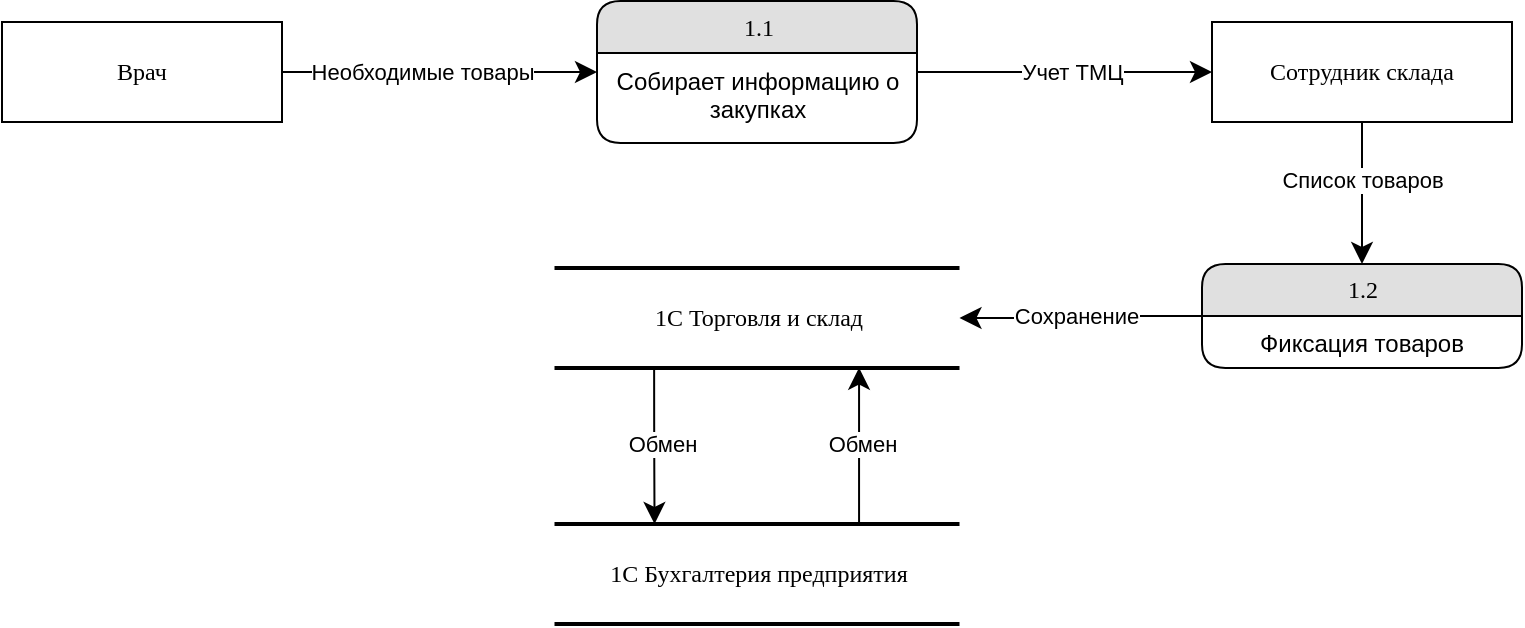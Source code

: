 <mxfile version="28.2.5">
  <diagram name="Page-1" id="52a04d89-c75d-2922-d76d-85b35f80e030">
    <mxGraphModel dx="1141" dy="628" grid="1" gridSize="10" guides="1" tooltips="1" connect="1" arrows="1" fold="1" page="1" pageScale="1" pageWidth="1100" pageHeight="850" background="none" math="0" shadow="0">
      <root>
        <mxCell id="0" />
        <mxCell id="1" parent="0" />
        <mxCell id="21ea969265ad0168-30" value="1C Торговля и склад" style="html=1;rounded=0;shadow=0;comic=0;labelBackgroundColor=none;strokeWidth=2;fontFamily=Verdana;fontSize=12;align=center;shape=mxgraph.ios7ui.horLines;" parent="1" vertex="1">
          <mxGeometry x="336.25" y="202" width="202.5" height="50" as="geometry" />
        </mxCell>
        <mxCell id="17472293e6e8944d-29" value="Сотрудник склада" style="whiteSpace=wrap;html=1;rounded=0;shadow=0;comic=0;labelBackgroundColor=none;strokeWidth=1;fontFamily=Verdana;fontSize=12;align=center;" parent="1" vertex="1">
          <mxGeometry x="665" y="79" width="150" height="50" as="geometry" />
        </mxCell>
        <mxCell id="1fdf3b25b50cf41e-27" style="edgeStyle=none;html=1;labelBackgroundColor=none;startFill=0;startSize=8;endFill=1;endSize=8;fontFamily=Verdana;fontSize=12;exitX=1;exitY=0.5;exitDx=0;exitDy=0;" parent="1" source="17472293e6e8944d-30" target="1fdf3b25b50cf41e-1" edge="1">
          <mxGeometry relative="1" as="geometry">
            <mxPoint x="250" y="160" as="sourcePoint" />
            <mxPoint x="340" y="104" as="targetPoint" />
          </mxGeometry>
        </mxCell>
        <mxCell id="wmSecnhCIObgYq9AWwNq-1" value="Необходимые товары" style="edgeLabel;html=1;align=center;verticalAlign=middle;resizable=0;points=[];" parent="1fdf3b25b50cf41e-27" vertex="1" connectable="0">
          <mxGeometry x="0.216" y="2" relative="1" as="geometry">
            <mxPoint x="-26" y="2" as="offset" />
          </mxGeometry>
        </mxCell>
        <mxCell id="17472293e6e8944d-30" value="Врач" style="whiteSpace=wrap;html=1;rounded=0;shadow=0;comic=0;labelBackgroundColor=none;strokeWidth=1;fontFamily=Verdana;fontSize=12;align=center;" parent="1" vertex="1">
          <mxGeometry x="60" y="79" width="140" height="50" as="geometry" />
        </mxCell>
        <mxCell id="1fdf3b25b50cf41e-28" style="edgeStyle=orthogonalEdgeStyle;html=1;labelBackgroundColor=none;startFill=0;startSize=8;endFill=1;endSize=8;fontFamily=Verdana;fontSize=12;entryX=0;entryY=0.5;entryDx=0;entryDy=0;" parent="1" source="1fdf3b25b50cf41e-1" target="17472293e6e8944d-29" edge="1">
          <mxGeometry relative="1" as="geometry">
            <mxPoint x="580" y="70" as="targetPoint" />
          </mxGeometry>
        </mxCell>
        <mxCell id="N2F6Gm5FqlaRkCu7jFQK-1" value="Учет ТМЦ" style="edgeLabel;html=1;align=center;verticalAlign=middle;resizable=0;points=[];" vertex="1" connectable="0" parent="1fdf3b25b50cf41e-28">
          <mxGeometry x="0.179" y="-1" relative="1" as="geometry">
            <mxPoint x="-10" y="-1" as="offset" />
          </mxGeometry>
        </mxCell>
        <mxCell id="1fdf3b25b50cf41e-1" value="1.1" style="swimlane;html=1;fontStyle=0;childLayout=stackLayout;horizontal=1;startSize=26;fillColor=#e0e0e0;horizontalStack=0;resizeParent=1;resizeLast=0;collapsible=1;marginBottom=0;swimlaneFillColor=#ffffff;align=center;rounded=1;shadow=0;comic=0;labelBackgroundColor=none;strokeWidth=1;fontFamily=Verdana;fontSize=12" parent="1" vertex="1">
          <mxGeometry x="357.5" y="68.5" width="160" height="71" as="geometry">
            <mxRectangle x="430" y="54" width="60" height="30" as="alternateBounds" />
          </mxGeometry>
        </mxCell>
        <mxCell id="1fdf3b25b50cf41e-2" value="Собирает информацию о закупках" style="text;html=1;strokeColor=none;fillColor=none;spacingLeft=4;spacingRight=4;whiteSpace=wrap;overflow=hidden;rotatable=0;points=[[0,0.5],[1,0.5]];portConstraint=eastwest;align=center;" parent="1fdf3b25b50cf41e-1" vertex="1">
          <mxGeometry y="26" width="160" height="44" as="geometry" />
        </mxCell>
        <mxCell id="wmSecnhCIObgYq9AWwNq-4" value="1.2" style="swimlane;html=1;fontStyle=0;childLayout=stackLayout;horizontal=1;startSize=26;fillColor=#e0e0e0;horizontalStack=0;resizeParent=1;resizeLast=0;collapsible=1;marginBottom=0;swimlaneFillColor=#ffffff;align=center;rounded=1;shadow=0;comic=0;labelBackgroundColor=none;strokeWidth=1;fontFamily=Verdana;fontSize=12" parent="1" vertex="1">
          <mxGeometry x="660" y="200" width="160" height="52" as="geometry" />
        </mxCell>
        <mxCell id="wmSecnhCIObgYq9AWwNq-5" value="Фиксация товаров" style="text;html=1;strokeColor=none;fillColor=none;spacingLeft=4;spacingRight=4;whiteSpace=wrap;overflow=hidden;rotatable=0;points=[[0,0.5],[1,0.5]];portConstraint=eastwest;align=center;" parent="wmSecnhCIObgYq9AWwNq-4" vertex="1">
          <mxGeometry y="26" width="160" height="26" as="geometry" />
        </mxCell>
        <mxCell id="OZ1mrOEwCeZuRY0RDKlx-2" style="html=1;labelBackgroundColor=none;startFill=0;startSize=8;endFill=1;endSize=8;fontFamily=Verdana;fontSize=12;edgeStyle=orthogonalEdgeStyle;" parent="1" source="wmSecnhCIObgYq9AWwNq-4" target="21ea969265ad0168-30" edge="1">
          <mxGeometry relative="1" as="geometry">
            <mxPoint x="585" y="199" as="sourcePoint" />
            <mxPoint x="497.5" y="213.5" as="targetPoint" />
          </mxGeometry>
        </mxCell>
        <mxCell id="OZ1mrOEwCeZuRY0RDKlx-3" value="Сохранение" style="edgeLabel;html=1;align=center;verticalAlign=middle;resizable=0;points=[];" parent="OZ1mrOEwCeZuRY0RDKlx-2" vertex="1" connectable="0">
          <mxGeometry x="-0.051" y="-3" relative="1" as="geometry">
            <mxPoint x="-5" y="3" as="offset" />
          </mxGeometry>
        </mxCell>
        <mxCell id="OZ1mrOEwCeZuRY0RDKlx-4" style="html=1;labelBackgroundColor=none;startFill=0;startSize=8;endFill=1;endSize=8;fontFamily=Verdana;fontSize=12;exitX=0.5;exitY=1;exitDx=0;exitDy=0;edgeStyle=orthogonalEdgeStyle;entryX=0.5;entryY=0;entryDx=0;entryDy=0;" parent="1" source="17472293e6e8944d-29" target="wmSecnhCIObgYq9AWwNq-4" edge="1">
          <mxGeometry relative="1" as="geometry">
            <mxPoint x="865" y="220" as="sourcePoint" />
            <mxPoint x="825" y="240" as="targetPoint" />
          </mxGeometry>
        </mxCell>
        <mxCell id="OZ1mrOEwCeZuRY0RDKlx-5" value="Список товаров" style="edgeLabel;html=1;align=center;verticalAlign=middle;resizable=0;points=[];" parent="OZ1mrOEwCeZuRY0RDKlx-4" vertex="1" connectable="0">
          <mxGeometry x="-0.051" y="-3" relative="1" as="geometry">
            <mxPoint x="3" y="-5" as="offset" />
          </mxGeometry>
        </mxCell>
        <mxCell id="N2F6Gm5FqlaRkCu7jFQK-2" value="1C Бухгалтерия предприятия" style="html=1;rounded=0;shadow=0;comic=0;labelBackgroundColor=none;strokeWidth=2;fontFamily=Verdana;fontSize=12;align=center;shape=mxgraph.ios7ui.horLines;" vertex="1" parent="1">
          <mxGeometry x="336.25" y="330" width="202.5" height="50" as="geometry" />
        </mxCell>
        <mxCell id="N2F6Gm5FqlaRkCu7jFQK-3" style="html=1;labelBackgroundColor=none;startFill=0;startSize=8;endFill=1;endSize=8;fontFamily=Verdana;fontSize=12;edgeStyle=orthogonalEdgeStyle;entryX=0.247;entryY=0;entryDx=0;entryDy=0;entryPerimeter=0;exitX=0.246;exitY=1;exitDx=0;exitDy=0;exitPerimeter=0;" edge="1" parent="1" source="21ea969265ad0168-30" target="N2F6Gm5FqlaRkCu7jFQK-2">
          <mxGeometry relative="1" as="geometry">
            <mxPoint x="766" y="220" as="sourcePoint" />
            <mxPoint x="640" y="221" as="targetPoint" />
          </mxGeometry>
        </mxCell>
        <mxCell id="N2F6Gm5FqlaRkCu7jFQK-4" value="Обмен" style="edgeLabel;html=1;align=center;verticalAlign=middle;resizable=0;points=[];" vertex="1" connectable="0" parent="N2F6Gm5FqlaRkCu7jFQK-3">
          <mxGeometry x="-0.051" y="-3" relative="1" as="geometry">
            <mxPoint x="7" y="1" as="offset" />
          </mxGeometry>
        </mxCell>
        <mxCell id="N2F6Gm5FqlaRkCu7jFQK-5" style="html=1;labelBackgroundColor=none;startFill=0;startSize=8;endFill=1;endSize=8;fontFamily=Verdana;fontSize=12;edgeStyle=orthogonalEdgeStyle;entryX=0.752;entryY=0.997;entryDx=0;entryDy=0;entryPerimeter=0;exitX=0.752;exitY=-0.004;exitDx=0;exitDy=0;exitPerimeter=0;" edge="1" parent="1" source="N2F6Gm5FqlaRkCu7jFQK-2" target="21ea969265ad0168-30">
          <mxGeometry relative="1" as="geometry">
            <mxPoint x="380" y="320" as="sourcePoint" />
            <mxPoint x="380" y="398" as="targetPoint" />
          </mxGeometry>
        </mxCell>
        <mxCell id="N2F6Gm5FqlaRkCu7jFQK-6" value="Обмен" style="edgeLabel;html=1;align=center;verticalAlign=middle;resizable=0;points=[];" vertex="1" connectable="0" parent="N2F6Gm5FqlaRkCu7jFQK-5">
          <mxGeometry x="-0.051" y="-3" relative="1" as="geometry">
            <mxPoint x="-2" y="-3" as="offset" />
          </mxGeometry>
        </mxCell>
      </root>
    </mxGraphModel>
  </diagram>
</mxfile>
